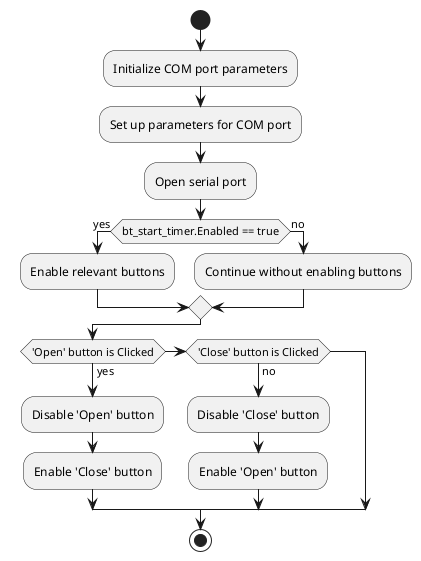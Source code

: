 @startuml
start
:Initialize COM port parameters;
:Set up parameters for COM port;
:Open serial port;
if (bt_start_timer.Enabled == true) then (yes)
  :Enable relevant buttons;
else (no)
  :Continue without enabling buttons;
endif
if ('Open' button is Clicked) then (yes)
  :Disable 'Open' button;
  :Enable 'Close' button;
elseif ('Close' button is Clicked) then (no)
  :Disable 'Close' button;
  :Enable 'Open' button;
endif
stop
@enduml
